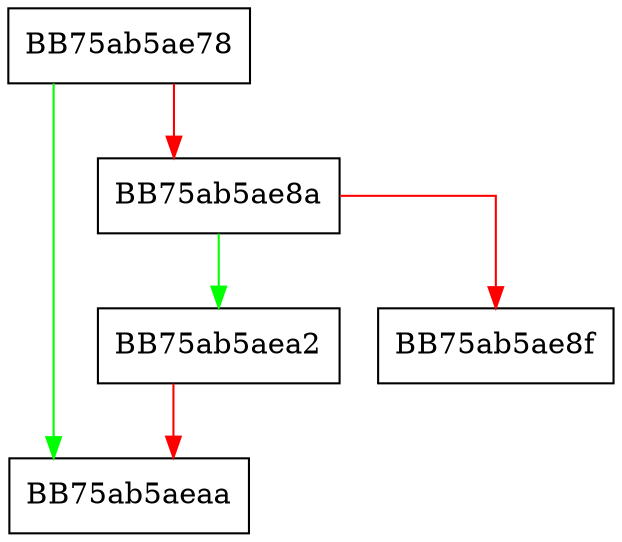 digraph vdbePmaReaderIncrInit {
  node [shape="box"];
  graph [splines=ortho];
  BB75ab5ae78 -> BB75ab5aeaa [color="green"];
  BB75ab5ae78 -> BB75ab5ae8a [color="red"];
  BB75ab5ae8a -> BB75ab5aea2 [color="green"];
  BB75ab5ae8a -> BB75ab5ae8f [color="red"];
  BB75ab5aea2 -> BB75ab5aeaa [color="red"];
}